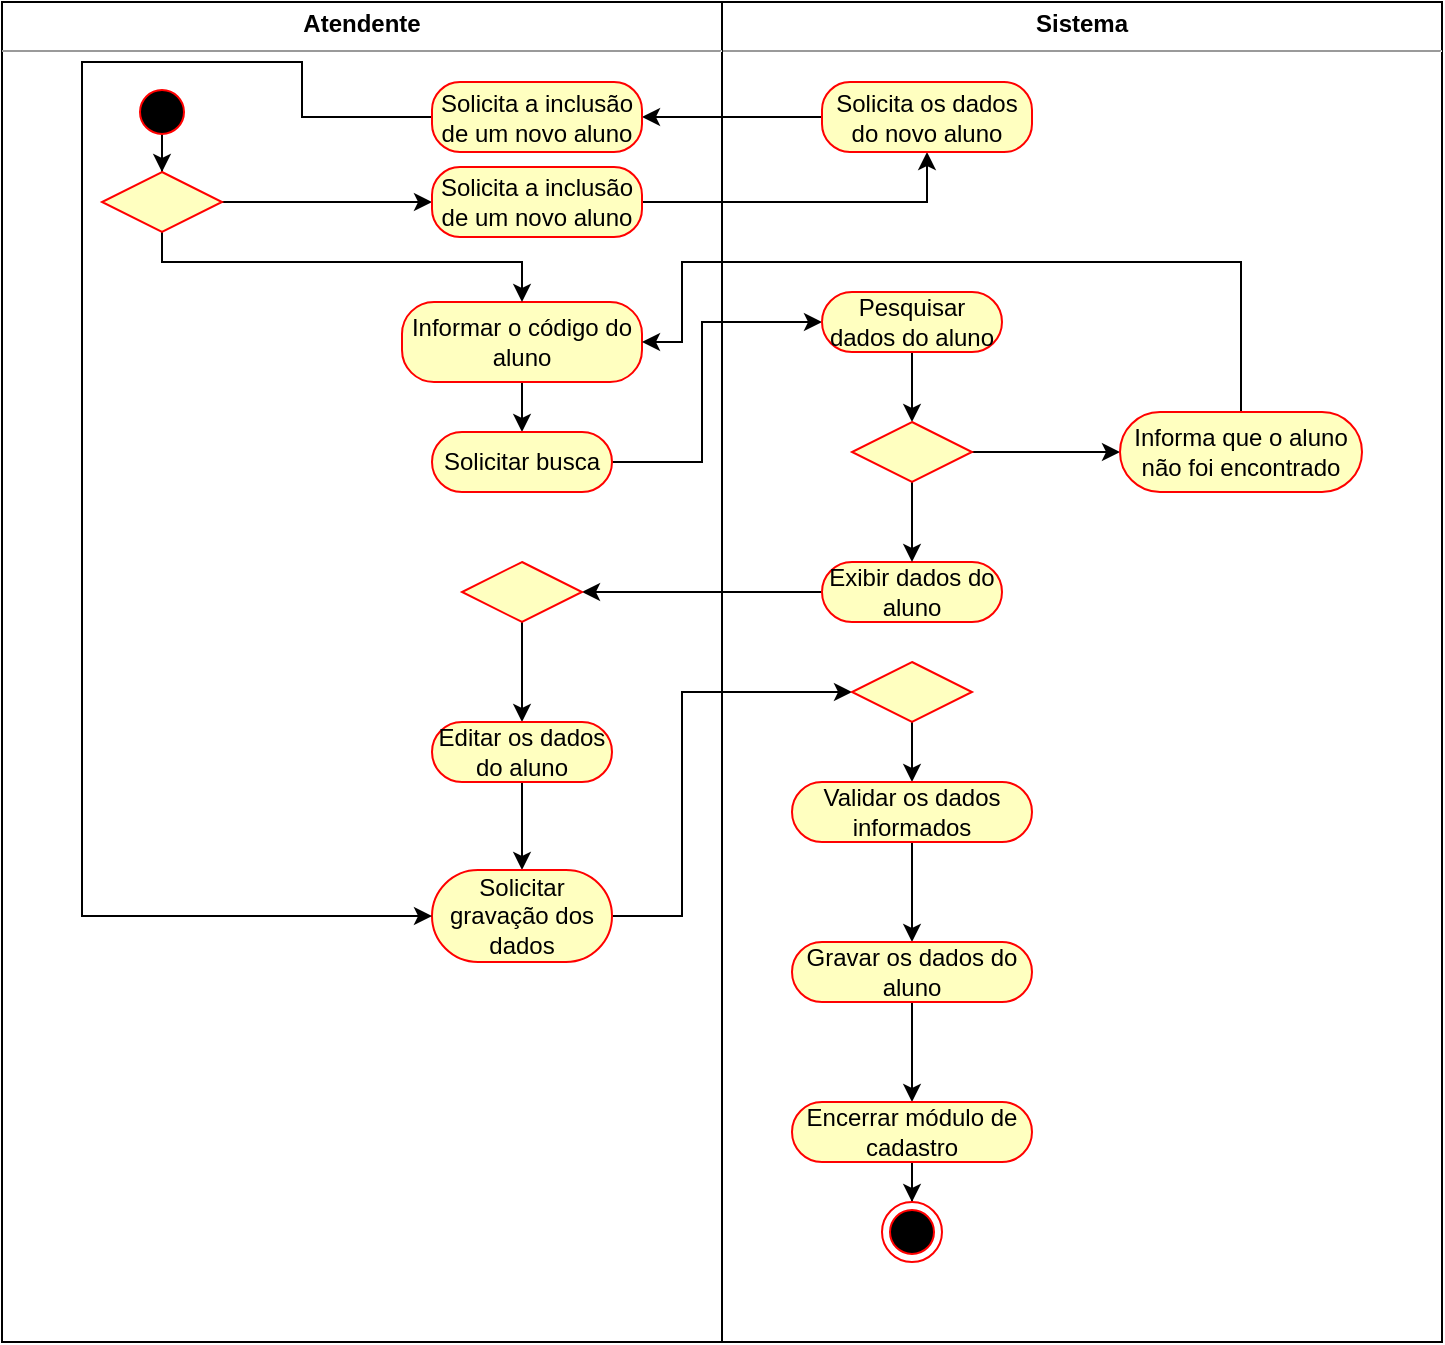<mxfile version="16.3.0" type="github">
  <diagram id="A__8B1ugY9Ny1UZCz4rR" name="Page-1">
    <mxGraphModel dx="2132" dy="431" grid="1" gridSize="10" guides="1" tooltips="1" connect="1" arrows="1" fold="1" page="1" pageScale="1" pageWidth="1169" pageHeight="827" math="0" shadow="0">
      <root>
        <mxCell id="0" />
        <mxCell id="1" parent="0" />
        <mxCell id="W2tYbQrxIhtTEhDgId4y-1" value="&lt;p style=&quot;margin: 0px ; margin-top: 4px ; text-align: center&quot;&gt;&lt;b&gt;Sistema&lt;/b&gt;&lt;/p&gt;&lt;hr size=&quot;1&quot;&gt;&lt;p style=&quot;margin: 0px ; margin-left: 4px&quot;&gt;&lt;br&gt;&lt;/p&gt;" style="verticalAlign=top;align=left;overflow=fill;fontSize=12;fontFamily=Helvetica;html=1;" vertex="1" parent="1">
          <mxGeometry x="340" y="40" width="360" height="670" as="geometry" />
        </mxCell>
        <mxCell id="W2tYbQrxIhtTEhDgId4y-3" value="&lt;p style=&quot;margin: 0px ; margin-top: 4px ; text-align: center&quot;&gt;&lt;b&gt;Atendente&lt;/b&gt;&lt;/p&gt;&lt;hr size=&quot;1&quot;&gt;&lt;p style=&quot;margin: 0px ; margin-left: 4px&quot;&gt;&lt;br&gt;&lt;/p&gt;" style="verticalAlign=top;align=left;overflow=fill;fontSize=12;fontFamily=Helvetica;html=1;" vertex="1" parent="1">
          <mxGeometry x="-20" y="40" width="360" height="670" as="geometry" />
        </mxCell>
        <mxCell id="W2tYbQrxIhtTEhDgId4y-79" value="" style="edgeStyle=orthogonalEdgeStyle;rounded=0;orthogonalLoop=1;jettySize=auto;html=1;" edge="1" parent="1" source="W2tYbQrxIhtTEhDgId4y-5" target="W2tYbQrxIhtTEhDgId4y-78">
          <mxGeometry relative="1" as="geometry" />
        </mxCell>
        <mxCell id="W2tYbQrxIhtTEhDgId4y-5" value="" style="ellipse;html=1;shape=startState;fillColor=#000000;strokeColor=#ff0000;" vertex="1" parent="1">
          <mxGeometry x="45" y="80" width="30" height="30" as="geometry" />
        </mxCell>
        <mxCell id="W2tYbQrxIhtTEhDgId4y-6" style="edgeStyle=orthogonalEdgeStyle;rounded=0;orthogonalLoop=1;jettySize=auto;html=1;exitX=0.5;exitY=1;exitDx=0;exitDy=0;entryX=0.5;entryY=0;entryDx=0;entryDy=0;" edge="1" parent="1" source="W2tYbQrxIhtTEhDgId4y-7" target="W2tYbQrxIhtTEhDgId4y-9">
          <mxGeometry relative="1" as="geometry" />
        </mxCell>
        <mxCell id="W2tYbQrxIhtTEhDgId4y-7" value="Informar o código do aluno" style="rounded=1;whiteSpace=wrap;html=1;arcSize=40;fontColor=#000000;fillColor=#ffffc0;strokeColor=#ff0000;" vertex="1" parent="1">
          <mxGeometry x="180" y="190" width="120" height="40" as="geometry" />
        </mxCell>
        <mxCell id="W2tYbQrxIhtTEhDgId4y-51" style="edgeStyle=orthogonalEdgeStyle;rounded=0;orthogonalLoop=1;jettySize=auto;html=1;exitX=1;exitY=0.5;exitDx=0;exitDy=0;entryX=0;entryY=0.5;entryDx=0;entryDy=0;" edge="1" parent="1" source="W2tYbQrxIhtTEhDgId4y-9" target="W2tYbQrxIhtTEhDgId4y-49">
          <mxGeometry relative="1" as="geometry">
            <Array as="points">
              <mxPoint x="330" y="270" />
              <mxPoint x="330" y="200" />
            </Array>
          </mxGeometry>
        </mxCell>
        <mxCell id="W2tYbQrxIhtTEhDgId4y-9" value="Solicitar busca" style="rounded=1;whiteSpace=wrap;html=1;arcSize=50;fontColor=#000000;fillColor=#ffffc0;strokeColor=#ff0000;" vertex="1" parent="1">
          <mxGeometry x="195" y="255" width="90" height="30" as="geometry" />
        </mxCell>
        <mxCell id="W2tYbQrxIhtTEhDgId4y-56" style="edgeStyle=orthogonalEdgeStyle;rounded=0;orthogonalLoop=1;jettySize=auto;html=1;exitX=0.5;exitY=1;exitDx=0;exitDy=0;entryX=0.5;entryY=0;entryDx=0;entryDy=0;" edge="1" parent="1" source="W2tYbQrxIhtTEhDgId4y-49" target="W2tYbQrxIhtTEhDgId4y-53">
          <mxGeometry relative="1" as="geometry" />
        </mxCell>
        <mxCell id="W2tYbQrxIhtTEhDgId4y-49" value="Pesquisar dados do aluno" style="rounded=1;whiteSpace=wrap;html=1;arcSize=50;fontColor=#000000;fillColor=#ffffc0;strokeColor=#ff0000;" vertex="1" parent="1">
          <mxGeometry x="390" y="185" width="90" height="30" as="geometry" />
        </mxCell>
        <mxCell id="W2tYbQrxIhtTEhDgId4y-60" style="edgeStyle=orthogonalEdgeStyle;rounded=0;orthogonalLoop=1;jettySize=auto;html=1;exitX=0;exitY=0.5;exitDx=0;exitDy=0;entryX=1;entryY=0.5;entryDx=0;entryDy=0;" edge="1" parent="1" source="W2tYbQrxIhtTEhDgId4y-52" target="W2tYbQrxIhtTEhDgId4y-59">
          <mxGeometry relative="1" as="geometry" />
        </mxCell>
        <mxCell id="W2tYbQrxIhtTEhDgId4y-52" value="Exibir dados do aluno" style="rounded=1;whiteSpace=wrap;html=1;arcSize=50;fontColor=#000000;fillColor=#ffffc0;strokeColor=#ff0000;" vertex="1" parent="1">
          <mxGeometry x="390" y="320" width="90" height="30" as="geometry" />
        </mxCell>
        <mxCell id="W2tYbQrxIhtTEhDgId4y-68" style="edgeStyle=orthogonalEdgeStyle;rounded=0;orthogonalLoop=1;jettySize=auto;html=1;exitX=0.5;exitY=1;exitDx=0;exitDy=0;" edge="1" parent="1" source="W2tYbQrxIhtTEhDgId4y-53" target="W2tYbQrxIhtTEhDgId4y-52">
          <mxGeometry relative="1" as="geometry" />
        </mxCell>
        <mxCell id="W2tYbQrxIhtTEhDgId4y-93" value="" style="edgeStyle=orthogonalEdgeStyle;rounded=0;orthogonalLoop=1;jettySize=auto;html=1;" edge="1" parent="1" source="W2tYbQrxIhtTEhDgId4y-53" target="W2tYbQrxIhtTEhDgId4y-92">
          <mxGeometry relative="1" as="geometry" />
        </mxCell>
        <mxCell id="W2tYbQrxIhtTEhDgId4y-53" value="" style="rhombus;whiteSpace=wrap;html=1;fillColor=#ffffc0;strokeColor=#ff0000;" vertex="1" parent="1">
          <mxGeometry x="405" y="250" width="60" height="30" as="geometry" />
        </mxCell>
        <mxCell id="W2tYbQrxIhtTEhDgId4y-62" style="edgeStyle=orthogonalEdgeStyle;rounded=0;orthogonalLoop=1;jettySize=auto;html=1;exitX=0.5;exitY=1;exitDx=0;exitDy=0;entryX=0.5;entryY=0;entryDx=0;entryDy=0;" edge="1" parent="1" source="W2tYbQrxIhtTEhDgId4y-59" target="W2tYbQrxIhtTEhDgId4y-61">
          <mxGeometry relative="1" as="geometry" />
        </mxCell>
        <mxCell id="W2tYbQrxIhtTEhDgId4y-59" value="" style="rhombus;whiteSpace=wrap;html=1;fillColor=#ffffc0;strokeColor=#ff0000;" vertex="1" parent="1">
          <mxGeometry x="210" y="320" width="60" height="30" as="geometry" />
        </mxCell>
        <mxCell id="W2tYbQrxIhtTEhDgId4y-64" style="edgeStyle=orthogonalEdgeStyle;rounded=0;orthogonalLoop=1;jettySize=auto;html=1;exitX=0.5;exitY=1;exitDx=0;exitDy=0;entryX=0.5;entryY=0;entryDx=0;entryDy=0;" edge="1" parent="1" source="W2tYbQrxIhtTEhDgId4y-61" target="W2tYbQrxIhtTEhDgId4y-63">
          <mxGeometry relative="1" as="geometry" />
        </mxCell>
        <mxCell id="W2tYbQrxIhtTEhDgId4y-61" value="Editar os dados do aluno" style="rounded=1;whiteSpace=wrap;html=1;arcSize=50;fontColor=#000000;fillColor=#ffffc0;strokeColor=#ff0000;" vertex="1" parent="1">
          <mxGeometry x="195" y="400" width="90" height="30" as="geometry" />
        </mxCell>
        <mxCell id="W2tYbQrxIhtTEhDgId4y-69" style="edgeStyle=orthogonalEdgeStyle;rounded=0;orthogonalLoop=1;jettySize=auto;html=1;exitX=1;exitY=0.5;exitDx=0;exitDy=0;entryX=0;entryY=0.5;entryDx=0;entryDy=0;" edge="1" parent="1" source="W2tYbQrxIhtTEhDgId4y-63" target="W2tYbQrxIhtTEhDgId4y-67">
          <mxGeometry relative="1" as="geometry">
            <Array as="points">
              <mxPoint x="320" y="497" />
              <mxPoint x="320" y="385" />
            </Array>
          </mxGeometry>
        </mxCell>
        <mxCell id="W2tYbQrxIhtTEhDgId4y-63" value="Solicitar gravação dos dados" style="rounded=1;whiteSpace=wrap;html=1;arcSize=50;fontColor=#000000;fillColor=#ffffc0;strokeColor=#ff0000;" vertex="1" parent="1">
          <mxGeometry x="195" y="474" width="90" height="46" as="geometry" />
        </mxCell>
        <mxCell id="W2tYbQrxIhtTEhDgId4y-71" value="" style="edgeStyle=orthogonalEdgeStyle;rounded=0;orthogonalLoop=1;jettySize=auto;html=1;" edge="1" parent="1" source="W2tYbQrxIhtTEhDgId4y-67" target="W2tYbQrxIhtTEhDgId4y-70">
          <mxGeometry relative="1" as="geometry" />
        </mxCell>
        <mxCell id="W2tYbQrxIhtTEhDgId4y-67" value="" style="rhombus;whiteSpace=wrap;html=1;fillColor=#ffffc0;strokeColor=#ff0000;" vertex="1" parent="1">
          <mxGeometry x="405" y="370" width="60" height="30" as="geometry" />
        </mxCell>
        <mxCell id="W2tYbQrxIhtTEhDgId4y-73" value="" style="edgeStyle=orthogonalEdgeStyle;rounded=0;orthogonalLoop=1;jettySize=auto;html=1;" edge="1" parent="1" source="W2tYbQrxIhtTEhDgId4y-70" target="W2tYbQrxIhtTEhDgId4y-72">
          <mxGeometry relative="1" as="geometry" />
        </mxCell>
        <mxCell id="W2tYbQrxIhtTEhDgId4y-70" value="Validar os dados informados" style="rounded=1;whiteSpace=wrap;html=1;arcSize=50;fontColor=#000000;fillColor=#ffffc0;strokeColor=#ff0000;" vertex="1" parent="1">
          <mxGeometry x="375" y="430" width="120" height="30" as="geometry" />
        </mxCell>
        <mxCell id="W2tYbQrxIhtTEhDgId4y-75" value="" style="edgeStyle=orthogonalEdgeStyle;rounded=0;orthogonalLoop=1;jettySize=auto;html=1;" edge="1" parent="1" source="W2tYbQrxIhtTEhDgId4y-72" target="W2tYbQrxIhtTEhDgId4y-74">
          <mxGeometry relative="1" as="geometry" />
        </mxCell>
        <mxCell id="W2tYbQrxIhtTEhDgId4y-72" value="Gravar os dados do aluno" style="rounded=1;whiteSpace=wrap;html=1;arcSize=50;fontColor=#000000;fillColor=#ffffc0;strokeColor=#ff0000;" vertex="1" parent="1">
          <mxGeometry x="375" y="510" width="120" height="30" as="geometry" />
        </mxCell>
        <mxCell id="W2tYbQrxIhtTEhDgId4y-77" value="" style="edgeStyle=orthogonalEdgeStyle;rounded=0;orthogonalLoop=1;jettySize=auto;html=1;" edge="1" parent="1" source="W2tYbQrxIhtTEhDgId4y-74" target="W2tYbQrxIhtTEhDgId4y-76">
          <mxGeometry relative="1" as="geometry" />
        </mxCell>
        <mxCell id="W2tYbQrxIhtTEhDgId4y-74" value="Encerrar módulo de cadastro" style="rounded=1;whiteSpace=wrap;html=1;arcSize=50;fontColor=#000000;fillColor=#ffffc0;strokeColor=#ff0000;" vertex="1" parent="1">
          <mxGeometry x="375" y="590" width="120" height="30" as="geometry" />
        </mxCell>
        <mxCell id="W2tYbQrxIhtTEhDgId4y-76" value="" style="ellipse;html=1;shape=endState;fillColor=#000000;strokeColor=#ff0000;" vertex="1" parent="1">
          <mxGeometry x="420" y="640" width="30" height="30" as="geometry" />
        </mxCell>
        <mxCell id="W2tYbQrxIhtTEhDgId4y-80" value="" style="edgeStyle=orthogonalEdgeStyle;rounded=0;orthogonalLoop=1;jettySize=auto;html=1;exitX=0.5;exitY=1;exitDx=0;exitDy=0;" edge="1" parent="1" source="W2tYbQrxIhtTEhDgId4y-78" target="W2tYbQrxIhtTEhDgId4y-7">
          <mxGeometry relative="1" as="geometry">
            <Array as="points">
              <mxPoint x="60" y="170" />
              <mxPoint x="240" y="170" />
            </Array>
          </mxGeometry>
        </mxCell>
        <mxCell id="W2tYbQrxIhtTEhDgId4y-83" style="edgeStyle=orthogonalEdgeStyle;rounded=0;orthogonalLoop=1;jettySize=auto;html=1;exitX=1;exitY=0.5;exitDx=0;exitDy=0;entryX=0;entryY=0.5;entryDx=0;entryDy=0;" edge="1" parent="1" source="W2tYbQrxIhtTEhDgId4y-78" target="W2tYbQrxIhtTEhDgId4y-81">
          <mxGeometry relative="1" as="geometry" />
        </mxCell>
        <mxCell id="W2tYbQrxIhtTEhDgId4y-78" value="" style="rhombus;whiteSpace=wrap;html=1;fillColor=#ffffc0;strokeColor=#ff0000;" vertex="1" parent="1">
          <mxGeometry x="30" y="125" width="60" height="30" as="geometry" />
        </mxCell>
        <mxCell id="W2tYbQrxIhtTEhDgId4y-90" style="edgeStyle=orthogonalEdgeStyle;rounded=0;orthogonalLoop=1;jettySize=auto;html=1;exitX=1;exitY=0.5;exitDx=0;exitDy=0;entryX=0.5;entryY=1;entryDx=0;entryDy=0;" edge="1" parent="1" source="W2tYbQrxIhtTEhDgId4y-81" target="W2tYbQrxIhtTEhDgId4y-84">
          <mxGeometry relative="1" as="geometry" />
        </mxCell>
        <mxCell id="W2tYbQrxIhtTEhDgId4y-81" value="Solicita a inclusão de um novo aluno" style="rounded=1;whiteSpace=wrap;html=1;arcSize=40;fontColor=#000000;fillColor=#ffffc0;strokeColor=#ff0000;" vertex="1" parent="1">
          <mxGeometry x="195" y="122.5" width="105" height="35" as="geometry" />
        </mxCell>
        <mxCell id="W2tYbQrxIhtTEhDgId4y-91" style="edgeStyle=orthogonalEdgeStyle;rounded=0;orthogonalLoop=1;jettySize=auto;html=1;exitX=0;exitY=0.5;exitDx=0;exitDy=0;entryX=1;entryY=0.5;entryDx=0;entryDy=0;" edge="1" parent="1" source="W2tYbQrxIhtTEhDgId4y-84" target="W2tYbQrxIhtTEhDgId4y-86">
          <mxGeometry relative="1" as="geometry" />
        </mxCell>
        <mxCell id="W2tYbQrxIhtTEhDgId4y-84" value="Solicita os dados do novo aluno" style="rounded=1;whiteSpace=wrap;html=1;arcSize=40;fontColor=#000000;fillColor=#ffffc0;strokeColor=#ff0000;" vertex="1" parent="1">
          <mxGeometry x="390" y="80" width="105" height="35" as="geometry" />
        </mxCell>
        <mxCell id="W2tYbQrxIhtTEhDgId4y-88" style="edgeStyle=orthogonalEdgeStyle;rounded=0;orthogonalLoop=1;jettySize=auto;html=1;exitX=0;exitY=0.5;exitDx=0;exitDy=0;entryX=0;entryY=0.5;entryDx=0;entryDy=0;" edge="1" parent="1" source="W2tYbQrxIhtTEhDgId4y-86" target="W2tYbQrxIhtTEhDgId4y-63">
          <mxGeometry relative="1" as="geometry">
            <Array as="points">
              <mxPoint x="130" y="98" />
              <mxPoint x="130" y="70" />
              <mxPoint x="20" y="70" />
              <mxPoint x="20" y="497" />
            </Array>
          </mxGeometry>
        </mxCell>
        <mxCell id="W2tYbQrxIhtTEhDgId4y-86" value="Solicita a inclusão de um novo aluno" style="rounded=1;whiteSpace=wrap;html=1;arcSize=40;fontColor=#000000;fillColor=#ffffc0;strokeColor=#ff0000;" vertex="1" parent="1">
          <mxGeometry x="195" y="80" width="105" height="35" as="geometry" />
        </mxCell>
        <mxCell id="W2tYbQrxIhtTEhDgId4y-94" style="edgeStyle=orthogonalEdgeStyle;rounded=0;orthogonalLoop=1;jettySize=auto;html=1;exitX=0.5;exitY=0;exitDx=0;exitDy=0;entryX=1;entryY=0.5;entryDx=0;entryDy=0;" edge="1" parent="1" source="W2tYbQrxIhtTEhDgId4y-92" target="W2tYbQrxIhtTEhDgId4y-7">
          <mxGeometry relative="1" as="geometry">
            <Array as="points">
              <mxPoint x="599" y="170" />
              <mxPoint x="320" y="170" />
              <mxPoint x="320" y="210" />
            </Array>
          </mxGeometry>
        </mxCell>
        <mxCell id="W2tYbQrxIhtTEhDgId4y-92" value="Informa que o aluno não foi encontrado" style="rounded=1;whiteSpace=wrap;html=1;arcSize=50;fontColor=#000000;fillColor=#ffffc0;strokeColor=#ff0000;" vertex="1" parent="1">
          <mxGeometry x="539" y="245" width="121" height="40" as="geometry" />
        </mxCell>
      </root>
    </mxGraphModel>
  </diagram>
</mxfile>
